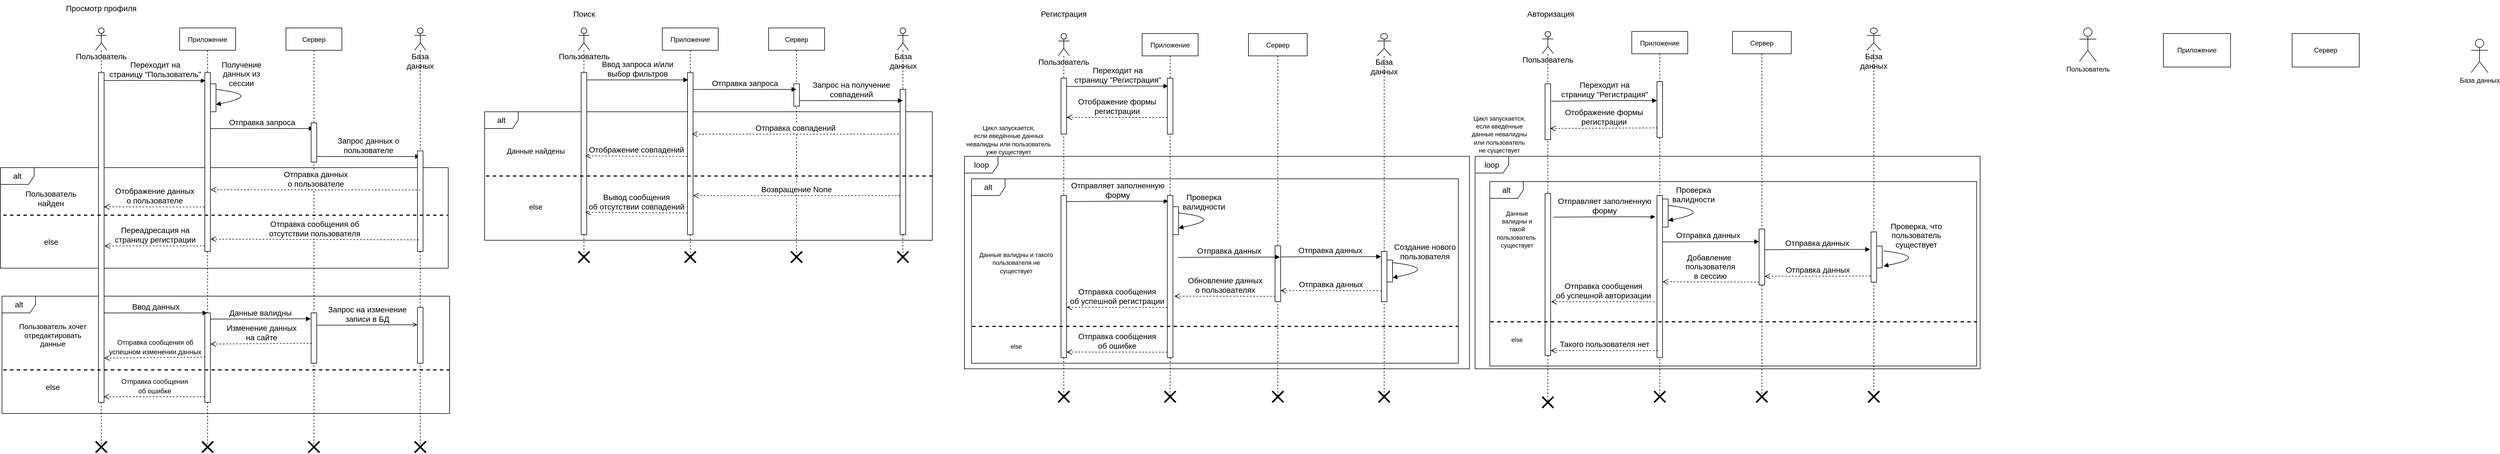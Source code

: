 <mxfile version="20.3.2" type="github" pages="2">
  <diagram id="kgpKYQtTHZ0yAKxKKP6v" name="Page-1">
    <mxGraphModel dx="1325" dy="701" grid="1" gridSize="10" guides="1" tooltips="1" connect="1" arrows="1" fold="1" page="1" pageScale="1" pageWidth="850" pageHeight="1100" math="0" shadow="0">
      <root>
        <mxCell id="0" />
        <mxCell id="1" parent="0" />
        <mxCell id="hZ0QgCodJRUeT8s8Wfv0-66" value="loop" style="shape=umlFrame;whiteSpace=wrap;html=1;fontSize=14;" parent="1" vertex="1">
          <mxGeometry x="1747.5" y="309.73" width="902.5" height="380.27" as="geometry" />
        </mxCell>
        <mxCell id="hZ0QgCodJRUeT8s8Wfv0-104" value="alt" style="shape=umlFrame;whiteSpace=wrap;html=1;fontSize=14;" parent="1" vertex="1">
          <mxGeometry x="1760" y="350" width="870" height="330" as="geometry" />
        </mxCell>
        <mxCell id="hZ0QgCodJRUeT8s8Wfv0-113" value="Приложение" style="shape=umlLifeline;perimeter=lifelinePerimeter;container=1;collapsible=0;recursiveResize=0;rounded=0;shadow=0;strokeWidth=1;" parent="1" vertex="1">
          <mxGeometry x="2065" y="90" width="100" height="650" as="geometry" />
        </mxCell>
        <mxCell id="hZ0QgCodJRUeT8s8Wfv0-117" value="" style="points=[];perimeter=orthogonalPerimeter;rounded=0;shadow=0;strokeWidth=1;" parent="hZ0QgCodJRUeT8s8Wfv0-113" vertex="1">
          <mxGeometry x="55" y="309.79" width="10" height="50.21" as="geometry" />
        </mxCell>
        <mxCell id="hZ0QgCodJRUeT8s8Wfv0-57" value="alt" style="shape=umlFrame;whiteSpace=wrap;html=1;fontSize=14;" parent="1" vertex="1">
          <mxGeometry x="890" y="230" width="800" height="230" as="geometry" />
        </mxCell>
        <mxCell id="hZ0QgCodJRUeT8s8Wfv0-14" value="alt" style="shape=umlFrame;whiteSpace=wrap;html=1;fontSize=14;" parent="1" vertex="1">
          <mxGeometry x="27.5" y="560" width="800" height="210" as="geometry" />
        </mxCell>
        <mxCell id="siiK5NIC4n_gWujEXP8Y-23" value="alt" style="shape=umlFrame;whiteSpace=wrap;html=1;fontSize=14;" parent="1" vertex="1">
          <mxGeometry x="25" y="330" width="800" height="180" as="geometry" />
        </mxCell>
        <mxCell id="3nuBFxr9cyL0pnOWT2aG-5" value="Приложение" style="shape=umlLifeline;perimeter=lifelinePerimeter;container=1;collapsible=0;recursiveResize=0;rounded=0;shadow=0;strokeWidth=1;" parent="1" vertex="1">
          <mxGeometry x="345" y="80" width="100" height="750" as="geometry" />
        </mxCell>
        <mxCell id="3nuBFxr9cyL0pnOWT2aG-6" value="" style="points=[];perimeter=orthogonalPerimeter;rounded=0;shadow=0;strokeWidth=1;" parent="3nuBFxr9cyL0pnOWT2aG-5" vertex="1">
          <mxGeometry x="45" y="80" width="10" height="320" as="geometry" />
        </mxCell>
        <mxCell id="siiK5NIC4n_gWujEXP8Y-14" value="" style="points=[];perimeter=orthogonalPerimeter;rounded=0;shadow=0;strokeWidth=1;" parent="3nuBFxr9cyL0pnOWT2aG-5" vertex="1">
          <mxGeometry x="55" y="100" width="10" height="50" as="geometry" />
        </mxCell>
        <mxCell id="siiK5NIC4n_gWujEXP8Y-15" value="Получение&lt;br&gt;данных из&lt;br&gt;сессии" style="html=1;verticalAlign=bottom;endArrow=block;fontSize=14;curved=1;entryX=0.988;entryY=0.741;entryDx=0;entryDy=0;entryPerimeter=0;" parent="3nuBFxr9cyL0pnOWT2aG-5" target="siiK5NIC4n_gWujEXP8Y-14" edge="1">
          <mxGeometry x="-0.481" y="5" width="80" relative="1" as="geometry">
            <mxPoint x="65" y="110" as="sourcePoint" />
            <mxPoint x="120" y="110" as="targetPoint" />
            <Array as="points">
              <mxPoint x="150" y="120" />
            </Array>
            <mxPoint as="offset" />
          </mxGeometry>
        </mxCell>
        <mxCell id="siiK5NIC4n_gWujEXP8Y-18" value="Отправка запроса" style="html=1;verticalAlign=bottom;endArrow=block;rounded=0;fontSize=14;entryX=0.5;entryY=0.063;entryDx=0;entryDy=0;entryPerimeter=0;exitX=1.035;exitY=0.063;exitDx=0;exitDy=0;exitPerimeter=0;" parent="3nuBFxr9cyL0pnOWT2aG-5" edge="1">
          <mxGeometry width="80" relative="1" as="geometry">
            <mxPoint x="55.0" y="180.08" as="sourcePoint" />
            <mxPoint x="239.65" y="180.08" as="targetPoint" />
            <Array as="points">
              <mxPoint x="149.65" y="180" />
            </Array>
          </mxGeometry>
        </mxCell>
        <mxCell id="siiK5NIC4n_gWujEXP8Y-32" value="Переадресация на&lt;br&gt;страницу регистрации" style="html=1;verticalAlign=bottom;endArrow=open;dashed=1;endSize=8;fontSize=14;curved=1;exitX=0.5;exitY=0.353;exitDx=0;exitDy=0;exitPerimeter=0;entryX=1.035;entryY=0.752;entryDx=0;entryDy=0;entryPerimeter=0;" parent="3nuBFxr9cyL0pnOWT2aG-5" edge="1">
          <mxGeometry relative="1" as="geometry">
            <mxPoint x="45" y="390.0" as="sourcePoint" />
            <mxPoint x="-134.18" y="390.23" as="targetPoint" />
          </mxGeometry>
        </mxCell>
        <mxCell id="hZ0QgCodJRUeT8s8Wfv0-4" value="" style="points=[];perimeter=orthogonalPerimeter;rounded=0;shadow=0;strokeWidth=1;" parent="3nuBFxr9cyL0pnOWT2aG-5" vertex="1">
          <mxGeometry x="45" y="510" width="10" height="160" as="geometry" />
        </mxCell>
        <mxCell id="hZ0QgCodJRUeT8s8Wfv0-129" value="&lt;font style=&quot;font-size: 12px;&quot;&gt;Отправка сообщения&lt;br&gt;об ошибке&lt;br&gt;&lt;/font&gt;" style="html=1;verticalAlign=bottom;endArrow=open;dashed=1;endSize=8;fontSize=14;curved=1;exitX=0.5;exitY=0.353;exitDx=0;exitDy=0;exitPerimeter=0;entryX=0.892;entryY=0.983;entryDx=0;entryDy=0;entryPerimeter=0;" parent="3nuBFxr9cyL0pnOWT2aG-5" target="siiK5NIC4n_gWujEXP8Y-13" edge="1">
          <mxGeometry relative="1" as="geometry">
            <mxPoint x="45.0" y="660" as="sourcePoint" />
            <mxPoint x="-136.08" y="661.59" as="targetPoint" />
          </mxGeometry>
        </mxCell>
        <mxCell id="siiK5NIC4n_gWujEXP8Y-1" value="&lt;font style=&quot;font-size: 14px;&quot;&gt;Просмотр профиля&lt;/font&gt;" style="text;html=1;strokeColor=none;fillColor=none;align=center;verticalAlign=middle;whiteSpace=wrap;rounded=0;" parent="1" vertex="1">
          <mxGeometry x="140" y="30" width="130" height="30" as="geometry" />
        </mxCell>
        <mxCell id="siiK5NIC4n_gWujEXP8Y-3" value="Сервер" style="shape=umlLifeline;perimeter=lifelinePerimeter;container=1;collapsible=0;recursiveResize=0;rounded=0;shadow=0;strokeWidth=1;" parent="1" vertex="1">
          <mxGeometry x="535" y="80" width="100" height="750" as="geometry" />
        </mxCell>
        <mxCell id="siiK5NIC4n_gWujEXP8Y-4" value="" style="points=[];perimeter=orthogonalPerimeter;rounded=0;shadow=0;strokeWidth=1;" parent="siiK5NIC4n_gWujEXP8Y-3" vertex="1">
          <mxGeometry x="45" y="170" width="10" height="70" as="geometry" />
        </mxCell>
        <mxCell id="siiK5NIC4n_gWujEXP8Y-20" value="Запрос данных о&lt;br&gt;пользователе" style="html=1;verticalAlign=bottom;endArrow=block;rounded=0;fontSize=14;entryX=0.5;entryY=0.063;entryDx=0;entryDy=0;entryPerimeter=0;exitX=1.035;exitY=0.063;exitDx=0;exitDy=0;exitPerimeter=0;" parent="siiK5NIC4n_gWujEXP8Y-3" edge="1">
          <mxGeometry width="80" relative="1" as="geometry">
            <mxPoint x="55" y="230.08" as="sourcePoint" />
            <mxPoint x="239.65" y="230.08" as="targetPoint" />
            <Array as="points">
              <mxPoint x="149.65" y="230" />
            </Array>
          </mxGeometry>
        </mxCell>
        <mxCell id="hZ0QgCodJRUeT8s8Wfv0-5" value="" style="points=[];perimeter=orthogonalPerimeter;rounded=0;shadow=0;strokeWidth=1;" parent="siiK5NIC4n_gWujEXP8Y-3" vertex="1">
          <mxGeometry x="45" y="510" width="10" height="90" as="geometry" />
        </mxCell>
        <mxCell id="hZ0QgCodJRUeT8s8Wfv0-10" value="Запрос на изменение&lt;br&gt;записи в БД" style="html=1;verticalAlign=bottom;endArrow=open;rounded=0;fontSize=14;entryX=-0.053;entryY=0.117;entryDx=0;entryDy=0;entryPerimeter=0;exitX=0.971;exitY=0.122;exitDx=0;exitDy=0;exitPerimeter=0;endFill=0;" parent="siiK5NIC4n_gWujEXP8Y-3" edge="1">
          <mxGeometry width="80" relative="1" as="geometry">
            <mxPoint x="55" y="531.96" as="sourcePoint" />
            <mxPoint x="234.76" y="531.06" as="targetPoint" />
            <Array as="points">
              <mxPoint x="139.94" y="531.68" />
            </Array>
          </mxGeometry>
        </mxCell>
        <mxCell id="siiK5NIC4n_gWujEXP8Y-10" value="Пользователь" style="shape=umlLifeline;participant=umlActor;perimeter=lifelinePerimeter;whiteSpace=wrap;html=1;container=1;collapsible=0;recursiveResize=0;verticalAlign=top;spacingTop=36;outlineConnect=0;fontSize=14;" parent="1" vertex="1">
          <mxGeometry x="195" y="80" width="20" height="750" as="geometry" />
        </mxCell>
        <mxCell id="siiK5NIC4n_gWujEXP8Y-13" value="" style="points=[];perimeter=orthogonalPerimeter;rounded=0;shadow=0;strokeWidth=1;" parent="siiK5NIC4n_gWujEXP8Y-10" vertex="1">
          <mxGeometry x="5" y="80" width="10" height="590" as="geometry" />
        </mxCell>
        <mxCell id="siiK5NIC4n_gWujEXP8Y-11" value="База данных&lt;br&gt;" style="shape=umlLifeline;participant=umlActor;perimeter=lifelinePerimeter;whiteSpace=wrap;html=1;container=1;collapsible=0;recursiveResize=0;verticalAlign=top;spacingTop=36;outlineConnect=0;fontSize=14;" parent="1" vertex="1">
          <mxGeometry x="765" y="80" width="20" height="750" as="geometry" />
        </mxCell>
        <mxCell id="siiK5NIC4n_gWujEXP8Y-19" value="" style="points=[];perimeter=orthogonalPerimeter;rounded=0;shadow=0;strokeWidth=1;" parent="siiK5NIC4n_gWujEXP8Y-11" vertex="1">
          <mxGeometry x="5" y="220" width="10" height="180" as="geometry" />
        </mxCell>
        <mxCell id="hZ0QgCodJRUeT8s8Wfv0-6" value="" style="points=[];perimeter=orthogonalPerimeter;rounded=0;shadow=0;strokeWidth=1;" parent="siiK5NIC4n_gWujEXP8Y-11" vertex="1">
          <mxGeometry x="5" y="500" width="10" height="100" as="geometry" />
        </mxCell>
        <mxCell id="hZ0QgCodJRUeT8s8Wfv0-19" value="" style="shape=umlDestroy;whiteSpace=wrap;html=1;strokeWidth=3;strokeColor=default;fontSize=14;" parent="siiK5NIC4n_gWujEXP8Y-11" vertex="1">
          <mxGeometry y="740" width="20" height="20" as="geometry" />
        </mxCell>
        <mxCell id="siiK5NIC4n_gWujEXP8Y-12" value="Переходит на&lt;br&gt;страницу &quot;Пользователь&quot;" style="html=1;verticalAlign=bottom;endArrow=block;rounded=0;fontSize=14;entryX=0.129;entryY=0.045;entryDx=0;entryDy=0;entryPerimeter=0;exitX=1.071;exitY=0.024;exitDx=0;exitDy=0;exitPerimeter=0;" parent="1" source="siiK5NIC4n_gWujEXP8Y-13" target="3nuBFxr9cyL0pnOWT2aG-6" edge="1">
          <mxGeometry width="80" relative="1" as="geometry">
            <mxPoint x="215" y="170" as="sourcePoint" />
            <mxPoint x="385" y="170" as="targetPoint" />
            <Array as="points">
              <mxPoint x="306" y="174" />
            </Array>
          </mxGeometry>
        </mxCell>
        <mxCell id="siiK5NIC4n_gWujEXP8Y-24" value="" style="line;strokeWidth=2;fillColor=none;align=left;verticalAlign=middle;spacingTop=-1;spacingLeft=3;spacingRight=3;rotatable=0;labelPosition=right;points=[];portConstraint=eastwest;strokeColor=inherit;fontSize=14;dashed=1;" parent="1" vertex="1">
          <mxGeometry x="30" y="411" width="795" height="8.31" as="geometry" />
        </mxCell>
        <mxCell id="siiK5NIC4n_gWujEXP8Y-27" value="&lt;font style=&quot;font-size: 14px;&quot;&gt;Пользователь&lt;br&gt;найден&lt;br&gt;&lt;/font&gt;" style="text;html=1;strokeColor=none;fillColor=none;align=center;verticalAlign=middle;whiteSpace=wrap;rounded=0;" parent="1" vertex="1">
          <mxGeometry x="50" y="370" width="130" height="30" as="geometry" />
        </mxCell>
        <mxCell id="siiK5NIC4n_gWujEXP8Y-29" value="Отправка данных&lt;br&gt;о пользователе" style="html=1;verticalAlign=bottom;endArrow=open;dashed=1;endSize=8;fontSize=14;curved=1;entryX=1.047;entryY=0.655;entryDx=0;entryDy=0;entryPerimeter=0;exitX=0.5;exitY=0.389;exitDx=0;exitDy=0;exitPerimeter=0;" parent="1" source="siiK5NIC4n_gWujEXP8Y-19" target="3nuBFxr9cyL0pnOWT2aG-6" edge="1">
          <mxGeometry relative="1" as="geometry">
            <mxPoint x="715" y="370" as="sourcePoint" />
            <mxPoint x="415" y="370" as="targetPoint" />
          </mxGeometry>
        </mxCell>
        <mxCell id="siiK5NIC4n_gWujEXP8Y-30" value="Отображение данных&lt;br&gt;о пользователе" style="html=1;verticalAlign=bottom;endArrow=open;dashed=1;endSize=8;fontSize=14;curved=1;exitX=0.5;exitY=0.353;exitDx=0;exitDy=0;exitPerimeter=0;entryX=0.959;entryY=0.407;entryDx=0;entryDy=0;entryPerimeter=0;" parent="1" target="siiK5NIC4n_gWujEXP8Y-13" edge="1">
          <mxGeometry relative="1" as="geometry">
            <mxPoint x="389.53" y="400.41" as="sourcePoint" />
            <mxPoint x="225" y="400" as="targetPoint" />
          </mxGeometry>
        </mxCell>
        <mxCell id="siiK5NIC4n_gWujEXP8Y-31" value="Отправка сообщения об&lt;br&gt;отсутствии пользователя" style="html=1;verticalAlign=bottom;endArrow=open;dashed=1;endSize=8;fontSize=14;curved=1;exitX=0.5;exitY=0.353;exitDx=0;exitDy=0;exitPerimeter=0;entryX=1.047;entryY=0.931;entryDx=0;entryDy=0;entryPerimeter=0;" parent="1" target="3nuBFxr9cyL0pnOWT2aG-6" edge="1">
          <mxGeometry relative="1" as="geometry">
            <mxPoint x="772.27" y="459.23" as="sourcePoint" />
            <mxPoint x="415" y="459" as="targetPoint" />
          </mxGeometry>
        </mxCell>
        <mxCell id="siiK5NIC4n_gWujEXP8Y-34" value="" style="line;strokeWidth=2;fillColor=none;align=left;verticalAlign=middle;spacingTop=-1;spacingLeft=3;spacingRight=3;rotatable=0;labelPosition=right;points=[];portConstraint=eastwest;strokeColor=inherit;fontSize=14;dashed=1;" parent="1" vertex="1">
          <mxGeometry x="30" y="687.86" width="800" height="8.39" as="geometry" />
        </mxCell>
        <mxCell id="siiK5NIC4n_gWujEXP8Y-35" value="&lt;font style=&quot;&quot;&gt;&lt;font style=&quot;font-size: 13px;&quot;&gt;Пользователь хочет отредактировать&lt;br&gt;данные&lt;/font&gt;&lt;br&gt;&lt;/font&gt;" style="text;html=1;strokeColor=none;fillColor=none;align=center;verticalAlign=middle;whiteSpace=wrap;rounded=0;" parent="1" vertex="1">
          <mxGeometry x="40" y="610.0" width="156.64" height="39.16" as="geometry" />
        </mxCell>
        <mxCell id="hZ0QgCodJRUeT8s8Wfv0-1" value="&lt;font style=&quot;font-size: 14px;&quot;&gt;else&lt;br&gt;&lt;/font&gt;" style="text;html=1;strokeColor=none;fillColor=none;align=center;verticalAlign=middle;whiteSpace=wrap;rounded=0;" parent="1" vertex="1">
          <mxGeometry x="65.82" y="710" width="105" height="26.25" as="geometry" />
        </mxCell>
        <mxCell id="hZ0QgCodJRUeT8s8Wfv0-2" value="&lt;font style=&quot;font-size: 14px;&quot;&gt;else&lt;br&gt;&lt;/font&gt;" style="text;html=1;strokeColor=none;fillColor=none;align=center;verticalAlign=middle;whiteSpace=wrap;rounded=0;" parent="1" vertex="1">
          <mxGeometry x="62.5" y="450" width="105" height="26.25" as="geometry" />
        </mxCell>
        <mxCell id="hZ0QgCodJRUeT8s8Wfv0-8" value="Ввод данных" style="html=1;verticalAlign=bottom;endArrow=block;rounded=0;fontSize=14;entryX=0.5;entryY=0.063;entryDx=0;entryDy=0;entryPerimeter=0;exitX=1.035;exitY=0.063;exitDx=0;exitDy=0;exitPerimeter=0;" parent="1" edge="1">
          <mxGeometry width="80" relative="1" as="geometry">
            <mxPoint x="210" y="590.08" as="sourcePoint" />
            <mxPoint x="394.65" y="590.08" as="targetPoint" />
            <Array as="points">
              <mxPoint x="304.65" y="590" />
            </Array>
          </mxGeometry>
        </mxCell>
        <mxCell id="hZ0QgCodJRUeT8s8Wfv0-9" value="Данные валидны" style="html=1;verticalAlign=bottom;endArrow=block;rounded=0;fontSize=14;entryX=-0.053;entryY=0.117;entryDx=0;entryDy=0;entryPerimeter=0;" parent="1" target="hZ0QgCodJRUeT8s8Wfv0-5" edge="1">
          <mxGeometry width="80" relative="1" as="geometry">
            <mxPoint x="400" y="601" as="sourcePoint" />
            <mxPoint x="574.65" y="601.76" as="targetPoint" />
            <Array as="points" />
          </mxGeometry>
        </mxCell>
        <mxCell id="hZ0QgCodJRUeT8s8Wfv0-12" value="&lt;font style=&quot;font-size: 12px;&quot;&gt;Отправка сообщения об &lt;br&gt;успешном изменении &lt;/font&gt;&lt;font style=&quot;font-size: 12px;&quot;&gt;данных&lt;/font&gt;" style="html=1;verticalAlign=bottom;endArrow=open;dashed=1;endSize=8;fontSize=14;curved=1;exitX=0.5;exitY=0.353;exitDx=0;exitDy=0;exitPerimeter=0;entryX=0.982;entryY=0.405;entryDx=0;entryDy=0;entryPerimeter=0;" parent="1" edge="1">
          <mxGeometry relative="1" as="geometry">
            <mxPoint x="391.08" y="669.21" as="sourcePoint" />
            <mxPoint x="210" y="670.8" as="targetPoint" />
          </mxGeometry>
        </mxCell>
        <mxCell id="hZ0QgCodJRUeT8s8Wfv0-13" value="&lt;font style=&quot;font-size: 14px;&quot;&gt;Изменение данных&lt;br&gt;на сайте&lt;/font&gt;" style="html=1;verticalAlign=bottom;endArrow=open;dashed=1;endSize=8;fontSize=14;curved=1;exitX=0.5;exitY=0.353;exitDx=0;exitDy=0;exitPerimeter=0;entryX=0.982;entryY=0.405;entryDx=0;entryDy=0;entryPerimeter=0;" parent="1" edge="1">
          <mxGeometry relative="1" as="geometry">
            <mxPoint x="581.08" y="644.21" as="sourcePoint" />
            <mxPoint x="400" y="645.8" as="targetPoint" />
          </mxGeometry>
        </mxCell>
        <mxCell id="hZ0QgCodJRUeT8s8Wfv0-15" value="" style="shape=umlDestroy;whiteSpace=wrap;html=1;strokeWidth=3;strokeColor=default;fontSize=14;" parent="1" vertex="1">
          <mxGeometry x="195" y="820" width="20" height="20" as="geometry" />
        </mxCell>
        <mxCell id="hZ0QgCodJRUeT8s8Wfv0-18" value="" style="shape=umlDestroy;whiteSpace=wrap;html=1;strokeWidth=3;strokeColor=default;fontSize=14;" parent="1" vertex="1">
          <mxGeometry x="575" y="820" width="20" height="20" as="geometry" />
        </mxCell>
        <mxCell id="hZ0QgCodJRUeT8s8Wfv0-21" value="Приложение" style="shape=umlLifeline;perimeter=lifelinePerimeter;container=1;collapsible=0;recursiveResize=0;rounded=0;shadow=0;strokeWidth=1;" parent="1" vertex="1">
          <mxGeometry x="1207.5" y="80" width="100" height="410" as="geometry" />
        </mxCell>
        <mxCell id="hZ0QgCodJRUeT8s8Wfv0-22" value="" style="points=[];perimeter=orthogonalPerimeter;rounded=0;shadow=0;strokeWidth=1;" parent="hZ0QgCodJRUeT8s8Wfv0-21" vertex="1">
          <mxGeometry x="45" y="80" width="10" height="290" as="geometry" />
        </mxCell>
        <mxCell id="hZ0QgCodJRUeT8s8Wfv0-28" value="" style="shape=umlDestroy;whiteSpace=wrap;html=1;strokeWidth=3;strokeColor=default;fontSize=14;" parent="hZ0QgCodJRUeT8s8Wfv0-21" vertex="1">
          <mxGeometry x="40" y="400" width="20" height="20" as="geometry" />
        </mxCell>
        <mxCell id="hZ0QgCodJRUeT8s8Wfv0-29" value="&lt;span style=&quot;font-size: 14px;&quot;&gt;Поиск&lt;/span&gt;" style="text;html=1;strokeColor=none;fillColor=none;align=center;verticalAlign=middle;whiteSpace=wrap;rounded=0;" parent="1" vertex="1">
          <mxGeometry x="1002.5" y="40" width="130" height="30" as="geometry" />
        </mxCell>
        <mxCell id="hZ0QgCodJRUeT8s8Wfv0-30" value="Сервер" style="shape=umlLifeline;perimeter=lifelinePerimeter;container=1;collapsible=0;recursiveResize=0;rounded=0;shadow=0;strokeWidth=1;" parent="1" vertex="1">
          <mxGeometry x="1397.5" y="80" width="100" height="410" as="geometry" />
        </mxCell>
        <mxCell id="hZ0QgCodJRUeT8s8Wfv0-31" value="" style="points=[];perimeter=orthogonalPerimeter;rounded=0;shadow=0;strokeWidth=1;" parent="hZ0QgCodJRUeT8s8Wfv0-30" vertex="1">
          <mxGeometry x="45" y="100" width="10" height="40" as="geometry" />
        </mxCell>
        <mxCell id="hZ0QgCodJRUeT8s8Wfv0-35" value="Пользователь" style="shape=umlLifeline;participant=umlActor;perimeter=lifelinePerimeter;whiteSpace=wrap;html=1;container=1;collapsible=0;recursiveResize=0;verticalAlign=top;spacingTop=36;outlineConnect=0;fontSize=14;" parent="1" vertex="1">
          <mxGeometry x="1057.5" y="80" width="20" height="410" as="geometry" />
        </mxCell>
        <mxCell id="hZ0QgCodJRUeT8s8Wfv0-36" value="" style="points=[];perimeter=orthogonalPerimeter;rounded=0;shadow=0;strokeWidth=1;" parent="hZ0QgCodJRUeT8s8Wfv0-35" vertex="1">
          <mxGeometry x="5" y="80" width="10" height="290" as="geometry" />
        </mxCell>
        <mxCell id="hZ0QgCodJRUeT8s8Wfv0-37" value="База данных&lt;br&gt;" style="shape=umlLifeline;participant=umlActor;perimeter=lifelinePerimeter;whiteSpace=wrap;html=1;container=1;collapsible=0;recursiveResize=0;verticalAlign=top;spacingTop=36;outlineConnect=0;fontSize=14;" parent="1" vertex="1">
          <mxGeometry x="1627.5" y="80" width="20" height="410" as="geometry" />
        </mxCell>
        <mxCell id="hZ0QgCodJRUeT8s8Wfv0-38" value="" style="points=[];perimeter=orthogonalPerimeter;rounded=0;shadow=0;strokeWidth=1;" parent="hZ0QgCodJRUeT8s8Wfv0-37" vertex="1">
          <mxGeometry x="5" y="110" width="10" height="260" as="geometry" />
        </mxCell>
        <mxCell id="hZ0QgCodJRUeT8s8Wfv0-40" value="Ввод запроса и/или&lt;br&gt;выбор фильтров" style="html=1;verticalAlign=bottom;endArrow=block;rounded=0;fontSize=14;entryX=0.129;entryY=0.045;entryDx=0;entryDy=0;entryPerimeter=0;" parent="1" target="hZ0QgCodJRUeT8s8Wfv0-22" edge="1">
          <mxGeometry width="80" relative="1" as="geometry">
            <mxPoint x="1073" y="173" as="sourcePoint" />
            <mxPoint x="1247.5" y="170" as="targetPoint" />
            <Array as="points" />
          </mxGeometry>
        </mxCell>
        <mxCell id="hZ0QgCodJRUeT8s8Wfv0-54" value="" style="shape=umlDestroy;whiteSpace=wrap;html=1;strokeWidth=3;strokeColor=default;fontSize=14;" parent="1" vertex="1">
          <mxGeometry x="1057.5" y="480" width="20" height="20" as="geometry" />
        </mxCell>
        <mxCell id="hZ0QgCodJRUeT8s8Wfv0-25" value="Отправка запроса" style="html=1;verticalAlign=bottom;endArrow=block;rounded=0;fontSize=14;entryX=0.5;entryY=0.063;entryDx=0;entryDy=0;entryPerimeter=0;exitX=1.035;exitY=0.063;exitDx=0;exitDy=0;exitPerimeter=0;" parent="1" edge="1">
          <mxGeometry width="80" relative="1" as="geometry">
            <mxPoint x="1262.5" y="190.08" as="sourcePoint" />
            <mxPoint x="1447.15" y="190.08" as="targetPoint" />
            <Array as="points">
              <mxPoint x="1357.15" y="190" />
            </Array>
          </mxGeometry>
        </mxCell>
        <mxCell id="hZ0QgCodJRUeT8s8Wfv0-32" value="Запрос на получение&lt;br&gt;совпадений" style="html=1;verticalAlign=bottom;endArrow=block;rounded=0;fontSize=14;entryX=0.5;entryY=0.063;entryDx=0;entryDy=0;entryPerimeter=0;exitX=1.035;exitY=0.063;exitDx=0;exitDy=0;exitPerimeter=0;" parent="1" edge="1">
          <mxGeometry width="80" relative="1" as="geometry">
            <mxPoint x="1452.5" y="210.08" as="sourcePoint" />
            <mxPoint x="1637.15" y="210.08" as="targetPoint" />
            <Array as="points">
              <mxPoint x="1547.15" y="210" />
            </Array>
          </mxGeometry>
        </mxCell>
        <mxCell id="hZ0QgCodJRUeT8s8Wfv0-58" value="" style="line;strokeWidth=2;fillColor=none;align=left;verticalAlign=middle;spacingTop=-1;spacingLeft=3;spacingRight=3;rotatable=0;labelPosition=right;points=[];portConstraint=eastwest;strokeColor=inherit;fontSize=14;dashed=1;" parent="1" vertex="1">
          <mxGeometry x="892.5" y="340.8" width="800" height="8.39" as="geometry" />
        </mxCell>
        <mxCell id="hZ0QgCodJRUeT8s8Wfv0-59" value="&lt;font style=&quot;&quot;&gt;&lt;span style=&quot;font-size: 13px;&quot;&gt;Данные найдены&lt;/span&gt;&lt;br&gt;&lt;/font&gt;" style="text;html=1;strokeColor=none;fillColor=none;align=center;verticalAlign=middle;whiteSpace=wrap;rounded=0;" parent="1" vertex="1">
          <mxGeometry x="902.5" y="280.0" width="156.64" height="39.16" as="geometry" />
        </mxCell>
        <mxCell id="hZ0QgCodJRUeT8s8Wfv0-60" value="&lt;font style=&quot;&quot;&gt;&lt;span style=&quot;font-size: 13px;&quot;&gt;else&lt;/span&gt;&lt;br&gt;&lt;/font&gt;" style="text;html=1;strokeColor=none;fillColor=none;align=center;verticalAlign=middle;whiteSpace=wrap;rounded=0;" parent="1" vertex="1">
          <mxGeometry x="902.5" y="380.15" width="156.64" height="39.16" as="geometry" />
        </mxCell>
        <mxCell id="hZ0QgCodJRUeT8s8Wfv0-61" value="Отправка совпадений" style="html=1;verticalAlign=bottom;endArrow=open;dashed=1;endSize=8;fontSize=14;curved=1;exitX=0.925;exitY=0.174;exitDx=0;exitDy=0;exitPerimeter=0;entryX=0.463;entryY=0.174;entryDx=0;entryDy=0;entryPerimeter=0;" parent="1" source="hZ0QgCodJRUeT8s8Wfv0-57" target="hZ0QgCodJRUeT8s8Wfv0-57" edge="1">
          <mxGeometry relative="1" as="geometry">
            <mxPoint x="1610" y="270" as="sourcePoint" />
            <mxPoint x="1450" y="270" as="targetPoint" />
          </mxGeometry>
        </mxCell>
        <mxCell id="hZ0QgCodJRUeT8s8Wfv0-62" value="Отображение совпадений" style="html=1;verticalAlign=bottom;endArrow=open;dashed=1;endSize=8;fontSize=14;curved=1;exitX=0.925;exitY=0.174;exitDx=0;exitDy=0;exitPerimeter=0;entryX=0.225;entryY=0.343;entryDx=0;entryDy=0;entryPerimeter=0;" parent="1" target="hZ0QgCodJRUeT8s8Wfv0-57" edge="1">
          <mxGeometry relative="1" as="geometry">
            <mxPoint x="1252.3" y="310" as="sourcePoint" />
            <mxPoint x="1090" y="309" as="targetPoint" />
          </mxGeometry>
        </mxCell>
        <mxCell id="hZ0QgCodJRUeT8s8Wfv0-63" value="Возвращение None" style="html=1;verticalAlign=bottom;endArrow=open;dashed=1;endSize=8;fontSize=14;curved=1;exitX=0.925;exitY=0.174;exitDx=0;exitDy=0;exitPerimeter=0;entryX=0.463;entryY=0.174;entryDx=0;entryDy=0;entryPerimeter=0;" parent="1" edge="1">
          <mxGeometry relative="1" as="geometry">
            <mxPoint x="1632.3" y="380.15" as="sourcePoint" />
            <mxPoint x="1262.7" y="380.15" as="targetPoint" />
          </mxGeometry>
        </mxCell>
        <mxCell id="hZ0QgCodJRUeT8s8Wfv0-64" value="Вывод сообщения&lt;br&gt;об отсутствии совпадений" style="html=1;verticalAlign=bottom;endArrow=open;dashed=1;endSize=8;fontSize=14;curved=1;exitX=0.925;exitY=0.174;exitDx=0;exitDy=0;exitPerimeter=0;entryX=0.225;entryY=0.783;entryDx=0;entryDy=0;entryPerimeter=0;" parent="1" target="hZ0QgCodJRUeT8s8Wfv0-57" edge="1">
          <mxGeometry relative="1" as="geometry">
            <mxPoint x="1252.3" y="411.0" as="sourcePoint" />
            <mxPoint x="1080" y="410" as="targetPoint" />
          </mxGeometry>
        </mxCell>
        <mxCell id="hZ0QgCodJRUeT8s8Wfv0-56" value="" style="shape=umlDestroy;whiteSpace=wrap;html=1;strokeWidth=3;strokeColor=default;fontSize=14;" parent="1" vertex="1">
          <mxGeometry x="1627.5" y="480" width="20" height="20" as="geometry" />
        </mxCell>
        <mxCell id="hZ0QgCodJRUeT8s8Wfv0-55" value="" style="shape=umlDestroy;whiteSpace=wrap;html=1;strokeWidth=3;strokeColor=default;fontSize=14;" parent="1" vertex="1">
          <mxGeometry x="1437.5" y="480" width="20" height="20" as="geometry" />
        </mxCell>
        <mxCell id="hZ0QgCodJRUeT8s8Wfv0-75" value="&lt;font style=&quot;font-size: 14px;&quot;&gt;Регистрация&lt;/font&gt;" style="text;html=1;strokeColor=none;fillColor=none;align=center;verticalAlign=middle;whiteSpace=wrap;rounded=0;" parent="1" vertex="1">
          <mxGeometry x="1860" y="40" width="130" height="30" as="geometry" />
        </mxCell>
        <mxCell id="hZ0QgCodJRUeT8s8Wfv0-76" value="Сервер" style="shape=umlLifeline;perimeter=lifelinePerimeter;container=0;collapsible=0;recursiveResize=0;rounded=0;shadow=0;strokeWidth=1;" parent="1" vertex="1">
          <mxGeometry x="2255" y="90" width="105" height="650" as="geometry" />
        </mxCell>
        <mxCell id="hZ0QgCodJRUeT8s8Wfv0-81" value="Пользователь" style="shape=umlLifeline;participant=umlActor;perimeter=lifelinePerimeter;whiteSpace=wrap;html=1;container=1;collapsible=0;recursiveResize=0;verticalAlign=top;spacingTop=36;outlineConnect=0;fontSize=14;" parent="1" vertex="1">
          <mxGeometry x="1915" y="90" width="20" height="650" as="geometry" />
        </mxCell>
        <mxCell id="hZ0QgCodJRUeT8s8Wfv0-82" value="" style="points=[];perimeter=orthogonalPerimeter;rounded=0;shadow=0;strokeWidth=1;" parent="hZ0QgCodJRUeT8s8Wfv0-81" vertex="1">
          <mxGeometry x="5" y="80" width="10" height="100" as="geometry" />
        </mxCell>
        <mxCell id="hZ0QgCodJRUeT8s8Wfv0-107" value="" style="points=[];perimeter=orthogonalPerimeter;rounded=0;shadow=0;strokeWidth=1;" parent="hZ0QgCodJRUeT8s8Wfv0-81" vertex="1">
          <mxGeometry x="5" y="290" width="10" height="290" as="geometry" />
        </mxCell>
        <mxCell id="hZ0QgCodJRUeT8s8Wfv0-83" value="База данных&lt;br&gt;" style="shape=umlLifeline;participant=umlActor;perimeter=lifelinePerimeter;whiteSpace=wrap;html=1;container=1;collapsible=0;recursiveResize=0;verticalAlign=top;spacingTop=36;outlineConnect=0;fontSize=14;" parent="1" vertex="1">
          <mxGeometry x="2485" y="90" width="25" height="650" as="geometry" />
        </mxCell>
        <mxCell id="hZ0QgCodJRUeT8s8Wfv0-121" value="" style="points=[];perimeter=orthogonalPerimeter;rounded=0;shadow=0;strokeWidth=1;" parent="hZ0QgCodJRUeT8s8Wfv0-83" vertex="1">
          <mxGeometry x="7.5" y="390" width="10" height="90" as="geometry" />
        </mxCell>
        <mxCell id="hZ0QgCodJRUeT8s8Wfv0-86" value="Переходит на&lt;br&gt;страницу &quot;Регистрация&quot;" style="html=1;verticalAlign=bottom;endArrow=block;rounded=0;fontSize=14;entryX=0.171;entryY=0.141;entryDx=0;entryDy=0;entryPerimeter=0;exitX=0.962;exitY=0.147;exitDx=0;exitDy=0;exitPerimeter=0;" parent="1" source="hZ0QgCodJRUeT8s8Wfv0-82" target="hZ0QgCodJRUeT8s8Wfv0-68" edge="1">
          <mxGeometry width="80" relative="1" as="geometry">
            <mxPoint x="1930" y="186" as="sourcePoint" />
            <mxPoint x="2105" y="180" as="targetPoint" />
            <Array as="points">
              <mxPoint x="2026" y="184" />
            </Array>
          </mxGeometry>
        </mxCell>
        <mxCell id="hZ0QgCodJRUeT8s8Wfv0-100" value="" style="shape=umlDestroy;whiteSpace=wrap;html=1;strokeWidth=3;strokeColor=default;fontSize=14;" parent="1" vertex="1">
          <mxGeometry x="1915" y="730" width="20" height="20" as="geometry" />
        </mxCell>
        <mxCell id="hZ0QgCodJRUeT8s8Wfv0-101" value="" style="shape=umlDestroy;whiteSpace=wrap;html=1;strokeWidth=3;strokeColor=default;fontSize=14;" parent="1" vertex="1">
          <mxGeometry x="2297.5" y="730" width="20" height="20" as="geometry" />
        </mxCell>
        <mxCell id="hZ0QgCodJRUeT8s8Wfv0-106" value="&lt;font style=&quot;font-size: 11px;&quot;&gt;&lt;span style=&quot;&quot;&gt;Цикл запускается,&lt;br&gt;&lt;/span&gt;&lt;font style=&quot;font-size: 11px;&quot;&gt;если введённые данных невалидны или пользователь уже существует&lt;/font&gt;&lt;br&gt;&lt;/font&gt;" style="text;html=1;strokeColor=none;fillColor=none;align=center;verticalAlign=middle;whiteSpace=wrap;rounded=0;" parent="1" vertex="1">
          <mxGeometry x="1747.5" y="260.0" width="156.64" height="39.16" as="geometry" />
        </mxCell>
        <mxCell id="hZ0QgCodJRUeT8s8Wfv0-109" value="&lt;font style=&quot;font-size: 11px;&quot;&gt;Данные валидны и такого пользователя не существует&lt;br&gt;&lt;/font&gt;" style="text;html=1;strokeColor=none;fillColor=none;align=center;verticalAlign=middle;whiteSpace=wrap;rounded=0;" parent="1" vertex="1">
          <mxGeometry x="1769.57" y="480.29" width="140" height="39.16" as="geometry" />
        </mxCell>
        <mxCell id="hZ0QgCodJRUeT8s8Wfv0-110" value="&lt;font style=&quot;font-size: 11px;&quot;&gt;else&lt;br&gt;&lt;/font&gt;" style="text;html=1;strokeColor=none;fillColor=none;align=center;verticalAlign=middle;whiteSpace=wrap;rounded=0;" parent="1" vertex="1">
          <mxGeometry x="1769.57" y="630" width="140" height="39.16" as="geometry" />
        </mxCell>
        <mxCell id="hZ0QgCodJRUeT8s8Wfv0-112" value="Отправляет заполненную&lt;br&gt;форму" style="html=1;verticalAlign=bottom;endArrow=block;rounded=0;fontSize=14;entryX=0.171;entryY=0.141;entryDx=0;entryDy=0;entryPerimeter=0;exitX=0.962;exitY=0.147;exitDx=0;exitDy=0;exitPerimeter=0;" parent="1" edge="1">
          <mxGeometry width="80" relative="1" as="geometry">
            <mxPoint x="1930.0" y="390.7" as="sourcePoint" />
            <mxPoint x="2112.09" y="390.1" as="targetPoint" />
            <Array as="points">
              <mxPoint x="2026.38" y="390" />
            </Array>
          </mxGeometry>
        </mxCell>
        <mxCell id="hZ0QgCodJRUeT8s8Wfv0-68" value="" style="points=[];perimeter=orthogonalPerimeter;rounded=0;shadow=0;strokeWidth=1;" parent="1" vertex="1">
          <mxGeometry x="2110" y="170" width="10" height="100" as="geometry" />
        </mxCell>
        <mxCell id="hZ0QgCodJRUeT8s8Wfv0-74" value="" style="shape=umlDestroy;whiteSpace=wrap;html=1;strokeWidth=3;strokeColor=default;fontSize=14;" parent="1" vertex="1">
          <mxGeometry x="2105" y="730" width="20" height="20" as="geometry" />
        </mxCell>
        <mxCell id="hZ0QgCodJRUeT8s8Wfv0-103" value="Отображение формы&lt;br&gt;регистрации" style="html=1;verticalAlign=bottom;endArrow=open;dashed=1;endSize=8;fontSize=14;curved=1;exitX=0.5;exitY=0.353;exitDx=0;exitDy=0;exitPerimeter=0;entryX=0.959;entryY=0.407;entryDx=0;entryDy=0;entryPerimeter=0;" parent="1" edge="1">
          <mxGeometry relative="1" as="geometry">
            <mxPoint x="2110.0" y="240.28" as="sourcePoint" />
            <mxPoint x="1930.06" y="240.0" as="targetPoint" />
          </mxGeometry>
        </mxCell>
        <mxCell id="hZ0QgCodJRUeT8s8Wfv0-111" value="" style="points=[];perimeter=orthogonalPerimeter;rounded=0;shadow=0;strokeWidth=1;" parent="1" vertex="1">
          <mxGeometry x="2110" y="380" width="10" height="290" as="geometry" />
        </mxCell>
        <mxCell id="hZ0QgCodJRUeT8s8Wfv0-118" value="Проверка&lt;br&gt;валидности" style="html=1;verticalAlign=bottom;endArrow=block;fontSize=14;curved=1;entryX=0.988;entryY=0.741;entryDx=0;entryDy=0;entryPerimeter=0;" parent="1" edge="1">
          <mxGeometry x="-0.481" y="5" width="80" relative="1" as="geometry">
            <mxPoint x="2130.12" y="411" as="sourcePoint" />
            <mxPoint x="2130" y="438.05" as="targetPoint" />
            <Array as="points">
              <mxPoint x="2215.12" y="421" />
            </Array>
            <mxPoint as="offset" />
          </mxGeometry>
        </mxCell>
        <mxCell id="hZ0QgCodJRUeT8s8Wfv0-123" value="Отправка данных" style="html=1;verticalAlign=bottom;endArrow=block;rounded=0;fontSize=14;entryX=0.171;entryY=0.141;entryDx=0;entryDy=0;entryPerimeter=0;exitX=0.962;exitY=0.147;exitDx=0;exitDy=0;exitPerimeter=0;" parent="1" edge="1">
          <mxGeometry width="80" relative="1" as="geometry">
            <mxPoint x="2310.0" y="489.87" as="sourcePoint" />
            <mxPoint x="2492.09" y="489.27" as="targetPoint" />
            <Array as="points">
              <mxPoint x="2406.38" y="489.17" />
            </Array>
          </mxGeometry>
        </mxCell>
        <mxCell id="hZ0QgCodJRUeT8s8Wfv0-122" value="" style="points=[];perimeter=orthogonalPerimeter;rounded=0;shadow=0;strokeWidth=1;" parent="1" vertex="1">
          <mxGeometry x="2502.5" y="495.42" width="10" height="39.16" as="geometry" />
        </mxCell>
        <mxCell id="hZ0QgCodJRUeT8s8Wfv0-124" value="Создание нового&lt;br&gt;пользователя" style="html=1;verticalAlign=bottom;endArrow=block;fontSize=14;curved=1;entryX=0.988;entryY=0.741;entryDx=0;entryDy=0;entryPerimeter=0;" parent="1" edge="1">
          <mxGeometry x="-0.339" y="7" width="80" relative="1" as="geometry">
            <mxPoint x="2512.62" y="500" as="sourcePoint" />
            <mxPoint x="2512.5" y="527.05" as="targetPoint" />
            <Array as="points">
              <mxPoint x="2597.62" y="510" />
            </Array>
            <mxPoint as="offset" />
          </mxGeometry>
        </mxCell>
        <mxCell id="hZ0QgCodJRUeT8s8Wfv0-119" value="" style="points=[];perimeter=orthogonalPerimeter;rounded=0;shadow=0;strokeWidth=1;" parent="1" vertex="1">
          <mxGeometry x="2302.5" y="470" width="10" height="100" as="geometry" />
        </mxCell>
        <mxCell id="hZ0QgCodJRUeT8s8Wfv0-120" value="Отправка данных" style="html=1;verticalAlign=bottom;endArrow=block;rounded=0;fontSize=14;entryX=0.171;entryY=0.141;entryDx=0;entryDy=0;entryPerimeter=0;exitX=0.962;exitY=0.147;exitDx=0;exitDy=0;exitPerimeter=0;" parent="1" edge="1">
          <mxGeometry width="80" relative="1" as="geometry">
            <mxPoint x="2985.41" y="463.16" as="sourcePoint" />
            <mxPoint x="3167.5" y="462.56" as="targetPoint" />
            <Array as="points">
              <mxPoint x="3081.79" y="462.46" />
            </Array>
          </mxGeometry>
        </mxCell>
        <mxCell id="hZ0QgCodJRUeT8s8Wfv0-108" value="" style="line;strokeWidth=2;fillColor=none;align=left;verticalAlign=middle;spacingTop=-1;spacingLeft=3;spacingRight=3;rotatable=0;labelPosition=right;points=[];portConstraint=eastwest;strokeColor=inherit;fontSize=14;dashed=1;" parent="1" vertex="1">
          <mxGeometry x="1761.25" y="610" width="868.75" height="8.18" as="geometry" />
        </mxCell>
        <mxCell id="hZ0QgCodJRUeT8s8Wfv0-125" value="Отправка данных" style="html=1;verticalAlign=bottom;endArrow=open;dashed=1;endSize=8;fontSize=14;curved=1;exitX=0.5;exitY=0.353;exitDx=0;exitDy=0;exitPerimeter=0;entryX=0.959;entryY=0.407;entryDx=0;entryDy=0;entryPerimeter=0;" parent="1" edge="1">
          <mxGeometry relative="1" as="geometry">
            <mxPoint x="2492.44" y="550.28" as="sourcePoint" />
            <mxPoint x="2312.5" y="550" as="targetPoint" />
          </mxGeometry>
        </mxCell>
        <mxCell id="hZ0QgCodJRUeT8s8Wfv0-126" value="Обновление данных&lt;br&gt;о пользователях" style="html=1;verticalAlign=bottom;endArrow=open;dashed=1;endSize=8;fontSize=14;curved=1;exitX=0.5;exitY=0.353;exitDx=0;exitDy=0;exitPerimeter=0;entryX=0.959;entryY=0.407;entryDx=0;entryDy=0;entryPerimeter=0;" parent="1" edge="1">
          <mxGeometry relative="1" as="geometry">
            <mxPoint x="2302.5" y="560.28" as="sourcePoint" />
            <mxPoint x="2122.56" y="560" as="targetPoint" />
          </mxGeometry>
        </mxCell>
        <mxCell id="hZ0QgCodJRUeT8s8Wfv0-127" value="Отправка сообщения&lt;br&gt;об успешной регистрации" style="html=1;verticalAlign=bottom;endArrow=open;dashed=1;endSize=8;fontSize=14;curved=1;exitX=0.5;exitY=0.353;exitDx=0;exitDy=0;exitPerimeter=0;entryX=0.959;entryY=0.407;entryDx=0;entryDy=0;entryPerimeter=0;" parent="1" edge="1">
          <mxGeometry relative="1" as="geometry">
            <mxPoint x="2110.0" y="580.28" as="sourcePoint" />
            <mxPoint x="1930.06" y="580" as="targetPoint" />
          </mxGeometry>
        </mxCell>
        <mxCell id="hZ0QgCodJRUeT8s8Wfv0-128" value="Отправка сообщения&lt;br&gt;об ошибке" style="html=1;verticalAlign=bottom;endArrow=open;dashed=1;endSize=8;fontSize=14;curved=1;exitX=0.5;exitY=0.353;exitDx=0;exitDy=0;exitPerimeter=0;entryX=0.959;entryY=0.407;entryDx=0;entryDy=0;entryPerimeter=0;" parent="1" edge="1">
          <mxGeometry relative="1" as="geometry">
            <mxPoint x="2110.0" y="660.28" as="sourcePoint" />
            <mxPoint x="1930.06" y="660" as="targetPoint" />
          </mxGeometry>
        </mxCell>
        <mxCell id="hZ0QgCodJRUeT8s8Wfv0-102" value="" style="shape=umlDestroy;whiteSpace=wrap;html=1;strokeWidth=3;strokeColor=default;fontSize=14;" parent="1" vertex="1">
          <mxGeometry x="2487.5" y="730" width="20" height="20" as="geometry" />
        </mxCell>
        <mxCell id="hZ0QgCodJRUeT8s8Wfv0-16" value="" style="shape=umlDestroy;whiteSpace=wrap;html=1;strokeWidth=3;strokeColor=default;fontSize=14;" parent="1" vertex="1">
          <mxGeometry x="385" y="820" width="20" height="20" as="geometry" />
        </mxCell>
        <mxCell id="J3RSZppwOKaHxiaYx-vF-1" value="&lt;span style=&quot;font-size: 14px;&quot;&gt;Авторизация&lt;/span&gt;" style="text;html=1;strokeColor=none;fillColor=none;align=center;verticalAlign=middle;whiteSpace=wrap;rounded=0;" vertex="1" parent="1">
          <mxGeometry x="2730" y="40" width="130" height="30" as="geometry" />
        </mxCell>
        <mxCell id="J3RSZppwOKaHxiaYx-vF-2" value="Пользователь" style="shape=umlLifeline;participant=umlActor;perimeter=lifelinePerimeter;whiteSpace=wrap;html=1;container=1;collapsible=0;recursiveResize=0;verticalAlign=top;spacingTop=36;outlineConnect=0;fontSize=14;" vertex="1" parent="1">
          <mxGeometry x="2780" y="86.25" width="20" height="663.75" as="geometry" />
        </mxCell>
        <mxCell id="J3RSZppwOKaHxiaYx-vF-3" value="" style="points=[];perimeter=orthogonalPerimeter;rounded=0;shadow=0;strokeWidth=1;" vertex="1" parent="J3RSZppwOKaHxiaYx-vF-2">
          <mxGeometry x="5" y="93.75" width="10" height="100" as="geometry" />
        </mxCell>
        <mxCell id="J3RSZppwOKaHxiaYx-vF-4" value="" style="points=[];perimeter=orthogonalPerimeter;rounded=0;shadow=0;strokeWidth=1;" vertex="1" parent="J3RSZppwOKaHxiaYx-vF-2">
          <mxGeometry x="5" y="290" width="10" height="290" as="geometry" />
        </mxCell>
        <mxCell id="J3RSZppwOKaHxiaYx-vF-18" value="" style="shape=umlDestroy;whiteSpace=wrap;html=1;strokeWidth=3;strokeColor=default;fontSize=14;" vertex="1" parent="J3RSZppwOKaHxiaYx-vF-2">
          <mxGeometry y="653.75" width="20" height="20" as="geometry" />
        </mxCell>
        <mxCell id="J3RSZppwOKaHxiaYx-vF-5" value="Приложение" style="shape=umlLifeline;perimeter=lifelinePerimeter;container=1;collapsible=0;recursiveResize=0;rounded=0;shadow=0;strokeWidth=1;" vertex="1" parent="1">
          <mxGeometry x="2940" y="86.25" width="100" height="650" as="geometry" />
        </mxCell>
        <mxCell id="J3RSZppwOKaHxiaYx-vF-6" value="" style="points=[];perimeter=orthogonalPerimeter;rounded=0;shadow=0;strokeWidth=1;" vertex="1" parent="J3RSZppwOKaHxiaYx-vF-5">
          <mxGeometry x="55" y="299.89" width="10" height="50.21" as="geometry" />
        </mxCell>
        <mxCell id="J3RSZppwOKaHxiaYx-vF-10" value="" style="points=[];perimeter=orthogonalPerimeter;rounded=0;shadow=0;strokeWidth=1;" vertex="1" parent="J3RSZppwOKaHxiaYx-vF-5">
          <mxGeometry x="45" y="89.84" width="10" height="100" as="geometry" />
        </mxCell>
        <mxCell id="J3RSZppwOKaHxiaYx-vF-11" value="Переходит на&lt;br&gt;страницу &quot;Регистрация&quot;" style="html=1;verticalAlign=bottom;endArrow=block;rounded=0;fontSize=14;entryX=0.171;entryY=0.141;entryDx=0;entryDy=0;entryPerimeter=0;exitX=1.128;exitY=0.313;exitDx=0;exitDy=0;exitPerimeter=0;" edge="1" parent="J3RSZppwOKaHxiaYx-vF-5" source="J3RSZppwOKaHxiaYx-vF-3">
          <mxGeometry width="80" relative="1" as="geometry">
            <mxPoint x="-137" y="123.75" as="sourcePoint" />
            <mxPoint x="45.0" y="123.85" as="targetPoint" />
            <Array as="points">
              <mxPoint x="-40.71" y="123.75" />
            </Array>
          </mxGeometry>
        </mxCell>
        <mxCell id="J3RSZppwOKaHxiaYx-vF-30" value="" style="points=[];perimeter=orthogonalPerimeter;rounded=0;shadow=0;strokeWidth=1;" vertex="1" parent="J3RSZppwOKaHxiaYx-vF-5">
          <mxGeometry x="45" y="293.75" width="10" height="290" as="geometry" />
        </mxCell>
        <mxCell id="J3RSZppwOKaHxiaYx-vF-33" value="Проверка&lt;br&gt;валидности" style="html=1;verticalAlign=bottom;endArrow=block;fontSize=14;curved=1;entryX=0.988;entryY=0.741;entryDx=0;entryDy=0;entryPerimeter=0;" edge="1" parent="J3RSZppwOKaHxiaYx-vF-5">
          <mxGeometry x="-0.481" y="5" width="80" relative="1" as="geometry">
            <mxPoint x="65.12" y="311.47" as="sourcePoint" />
            <mxPoint x="65" y="338.52" as="targetPoint" />
            <Array as="points">
              <mxPoint x="150.12" y="321.47" />
            </Array>
            <mxPoint as="offset" />
          </mxGeometry>
        </mxCell>
        <mxCell id="J3RSZppwOKaHxiaYx-vF-7" value="Сервер" style="shape=umlLifeline;perimeter=lifelinePerimeter;container=0;collapsible=0;recursiveResize=0;rounded=0;shadow=0;strokeWidth=1;" vertex="1" parent="1">
          <mxGeometry x="3120" y="86.25" width="105" height="650" as="geometry" />
        </mxCell>
        <mxCell id="J3RSZppwOKaHxiaYx-vF-8" value="База данных&lt;br&gt;" style="shape=umlLifeline;participant=umlActor;perimeter=lifelinePerimeter;whiteSpace=wrap;html=1;container=1;collapsible=0;recursiveResize=0;verticalAlign=top;spacingTop=36;outlineConnect=0;fontSize=14;" vertex="1" parent="1">
          <mxGeometry x="3360" y="80" width="25" height="650" as="geometry" />
        </mxCell>
        <mxCell id="J3RSZppwOKaHxiaYx-vF-9" value="" style="points=[];perimeter=orthogonalPerimeter;rounded=0;shadow=0;strokeWidth=1;" vertex="1" parent="J3RSZppwOKaHxiaYx-vF-8">
          <mxGeometry x="7.5" y="365" width="10" height="90" as="geometry" />
        </mxCell>
        <mxCell id="J3RSZppwOKaHxiaYx-vF-40" value="" style="points=[];perimeter=orthogonalPerimeter;rounded=0;shadow=0;strokeWidth=1;" vertex="1" parent="J3RSZppwOKaHxiaYx-vF-8">
          <mxGeometry x="17.5" y="390.42" width="10" height="39.16" as="geometry" />
        </mxCell>
        <mxCell id="J3RSZppwOKaHxiaYx-vF-12" value="Отображение формы&lt;br&gt;регистрации" style="html=1;verticalAlign=bottom;endArrow=open;dashed=1;endSize=8;fontSize=14;curved=1;exitX=0.079;exitY=0.828;exitDx=0;exitDy=0;exitPerimeter=0;entryX=0.921;entryY=0.799;entryDx=0;entryDy=0;entryPerimeter=0;" edge="1" parent="1" source="J3RSZppwOKaHxiaYx-vF-10" target="J3RSZppwOKaHxiaYx-vF-3">
          <mxGeometry relative="1" as="geometry">
            <mxPoint x="2979.94" y="260.28" as="sourcePoint" />
            <mxPoint x="2800" y="260" as="targetPoint" />
          </mxGeometry>
        </mxCell>
        <mxCell id="J3RSZppwOKaHxiaYx-vF-15" value="&lt;font style=&quot;font-size: 11px;&quot;&gt;Данные валидны и такой пользователь&amp;nbsp; существует&lt;br&gt;&lt;/font&gt;" style="text;html=1;strokeColor=none;fillColor=none;align=center;verticalAlign=middle;whiteSpace=wrap;rounded=0;" vertex="1" parent="1">
          <mxGeometry x="2700" y="400" width="70" height="79.16" as="geometry" />
        </mxCell>
        <mxCell id="J3RSZppwOKaHxiaYx-vF-16" value="&lt;font style=&quot;font-size: 11px;&quot;&gt;else&lt;br&gt;&lt;/font&gt;" style="text;html=1;strokeColor=none;fillColor=none;align=center;verticalAlign=middle;whiteSpace=wrap;rounded=0;" vertex="1" parent="1">
          <mxGeometry x="2700" y="618.18" width="70" height="39.16" as="geometry" />
        </mxCell>
        <mxCell id="J3RSZppwOKaHxiaYx-vF-17" value="" style="line;strokeWidth=2;fillColor=none;align=left;verticalAlign=middle;spacingTop=-1;spacingLeft=3;spacingRight=3;rotatable=0;labelPosition=right;points=[];portConstraint=eastwest;strokeColor=inherit;fontSize=14;dashed=1;" vertex="1" parent="1">
          <mxGeometry x="2687.5" y="601.82" width="868.75" height="8.18" as="geometry" />
        </mxCell>
        <mxCell id="J3RSZppwOKaHxiaYx-vF-19" value="" style="shape=umlDestroy;whiteSpace=wrap;html=1;strokeWidth=3;strokeColor=default;fontSize=14;" vertex="1" parent="1">
          <mxGeometry x="2980" y="730" width="20" height="20" as="geometry" />
        </mxCell>
        <mxCell id="J3RSZppwOKaHxiaYx-vF-20" value="" style="shape=umlDestroy;whiteSpace=wrap;html=1;strokeWidth=3;strokeColor=default;fontSize=14;" vertex="1" parent="1">
          <mxGeometry x="3162.5" y="730" width="20" height="20" as="geometry" />
        </mxCell>
        <mxCell id="J3RSZppwOKaHxiaYx-vF-23" value="" style="shape=umlDestroy;whiteSpace=wrap;html=1;strokeWidth=3;strokeColor=default;fontSize=14;" vertex="1" parent="1">
          <mxGeometry x="3362.5" y="730" width="20" height="20" as="geometry" />
        </mxCell>
        <mxCell id="J3RSZppwOKaHxiaYx-vF-24" value="&lt;font style=&quot;font-size: 11px;&quot;&gt;&lt;span style=&quot;&quot;&gt;Цикл запускается,&lt;br&gt;&lt;/span&gt;&lt;font style=&quot;font-size: 11px;&quot;&gt;если введённые данные невалидны или пользователь не существует&lt;/font&gt;&lt;br&gt;&lt;/font&gt;" style="text;html=1;strokeColor=none;fillColor=none;align=center;verticalAlign=middle;whiteSpace=wrap;rounded=0;" vertex="1" parent="1">
          <mxGeometry x="2650" y="250" width="106.64" height="39.16" as="geometry" />
        </mxCell>
        <mxCell id="J3RSZppwOKaHxiaYx-vF-31" value="Отправляет заполненную&lt;br&gt;форму" style="html=1;verticalAlign=bottom;endArrow=block;rounded=0;fontSize=14;entryX=0.171;entryY=0.141;entryDx=0;entryDy=0;entryPerimeter=0;exitX=0.962;exitY=0.147;exitDx=0;exitDy=0;exitPerimeter=0;" edge="1" parent="1">
          <mxGeometry width="80" relative="1" as="geometry">
            <mxPoint x="2800.0" y="418.68" as="sourcePoint" />
            <mxPoint x="2982.09" y="418.08" as="targetPoint" />
            <Array as="points">
              <mxPoint x="2896.38" y="417.98" />
            </Array>
          </mxGeometry>
        </mxCell>
        <mxCell id="J3RSZppwOKaHxiaYx-vF-32" value="" style="points=[];perimeter=orthogonalPerimeter;rounded=0;shadow=0;strokeWidth=1;" vertex="1" parent="1">
          <mxGeometry x="3167.5" y="440" width="10" height="100" as="geometry" />
        </mxCell>
        <mxCell id="J3RSZppwOKaHxiaYx-vF-36" value="Отправка данных" style="html=1;verticalAlign=bottom;endArrow=block;rounded=0;fontSize=14;entryX=0.171;entryY=0.141;entryDx=0;entryDy=0;entryPerimeter=0;exitX=0.962;exitY=0.147;exitDx=0;exitDy=0;exitPerimeter=0;" edge="1" parent="1">
          <mxGeometry width="80" relative="1" as="geometry">
            <mxPoint x="2129.16" y="490.7" as="sourcePoint" />
            <mxPoint x="2311.25" y="490.1" as="targetPoint" />
            <Array as="points">
              <mxPoint x="2225.54" y="490" />
            </Array>
          </mxGeometry>
        </mxCell>
        <mxCell id="J3RSZppwOKaHxiaYx-vF-37" value="Отправка данных" style="html=1;verticalAlign=bottom;endArrow=block;rounded=0;fontSize=14;exitX=0.962;exitY=0.147;exitDx=0;exitDy=0;exitPerimeter=0;entryX=-0.164;entryY=0.349;entryDx=0;entryDy=0;entryPerimeter=0;" edge="1" parent="1" target="J3RSZppwOKaHxiaYx-vF-9">
          <mxGeometry width="80" relative="1" as="geometry">
            <mxPoint x="3177.5" y="476.95" as="sourcePoint" />
            <mxPoint x="3360" y="476" as="targetPoint" />
            <Array as="points">
              <mxPoint x="3273.88" y="476.25" />
            </Array>
          </mxGeometry>
        </mxCell>
        <mxCell id="J3RSZppwOKaHxiaYx-vF-39" value="Проверка, что&lt;br&gt;пользователь&lt;br&gt;существует" style="html=1;verticalAlign=bottom;endArrow=block;fontSize=14;curved=1;entryX=0.988;entryY=0.741;entryDx=0;entryDy=0;entryPerimeter=0;" edge="1" parent="1">
          <mxGeometry x="-0.339" y="7" width="80" relative="1" as="geometry">
            <mxPoint x="3390.12" y="479.16" as="sourcePoint" />
            <mxPoint x="3390" y="506.21" as="targetPoint" />
            <Array as="points">
              <mxPoint x="3475.12" y="489.16" />
            </Array>
            <mxPoint as="offset" />
          </mxGeometry>
        </mxCell>
        <mxCell id="J3RSZppwOKaHxiaYx-vF-44" value="Отправка данных" style="html=1;verticalAlign=bottom;endArrow=open;dashed=1;endSize=8;fontSize=14;curved=1;exitX=-0.061;exitY=0.878;exitDx=0;exitDy=0;exitPerimeter=0;entryX=0.959;entryY=0.407;entryDx=0;entryDy=0;entryPerimeter=0;" edge="1" parent="1" source="J3RSZppwOKaHxiaYx-vF-9">
          <mxGeometry relative="1" as="geometry">
            <mxPoint x="3357.44" y="524.61" as="sourcePoint" />
            <mxPoint x="3177.5" y="524.33" as="targetPoint" />
          </mxGeometry>
        </mxCell>
        <mxCell id="J3RSZppwOKaHxiaYx-vF-45" value="Добавление&amp;nbsp;&lt;br&gt;пользователя&lt;br&gt;в сессию" style="html=1;verticalAlign=bottom;endArrow=open;dashed=1;endSize=8;fontSize=14;curved=1;exitX=0.5;exitY=0.353;exitDx=0;exitDy=0;exitPerimeter=0;entryX=1.011;entryY=0.532;entryDx=0;entryDy=0;entryPerimeter=0;" edge="1" parent="1" target="J3RSZppwOKaHxiaYx-vF-30">
          <mxGeometry x="0.015" relative="1" as="geometry">
            <mxPoint x="3167.5" y="534.86" as="sourcePoint" />
            <mxPoint x="3000" y="535" as="targetPoint" />
            <mxPoint as="offset" />
          </mxGeometry>
        </mxCell>
        <mxCell id="J3RSZppwOKaHxiaYx-vF-46" value="Отправка сообщения&lt;br&gt;об успешной авторизации" style="html=1;verticalAlign=bottom;endArrow=open;dashed=1;endSize=8;fontSize=14;curved=1;entryX=0.959;entryY=0.407;entryDx=0;entryDy=0;entryPerimeter=0;" edge="1" parent="1">
          <mxGeometry relative="1" as="geometry">
            <mxPoint x="2981" y="570" as="sourcePoint" />
            <mxPoint x="2796.0" y="570" as="targetPoint" />
          </mxGeometry>
        </mxCell>
        <mxCell id="J3RSZppwOKaHxiaYx-vF-47" value="Такого пользователя нет" style="html=1;verticalAlign=bottom;endArrow=open;dashed=1;endSize=8;fontSize=14;curved=1;exitX=0.183;exitY=0.957;exitDx=0;exitDy=0;exitPerimeter=0;entryX=0.959;entryY=0.407;entryDx=0;entryDy=0;entryPerimeter=0;" edge="1" parent="1" source="J3RSZppwOKaHxiaYx-vF-30">
          <mxGeometry relative="1" as="geometry">
            <mxPoint x="2974.94" y="657.62" as="sourcePoint" />
            <mxPoint x="2795.0" y="657.34" as="targetPoint" />
          </mxGeometry>
        </mxCell>
        <mxCell id="J3RSZppwOKaHxiaYx-vF-48" value="loop" style="shape=umlFrame;whiteSpace=wrap;html=1;fontSize=14;" vertex="1" parent="1">
          <mxGeometry x="2660" y="309.73" width="902.5" height="380.27" as="geometry" />
        </mxCell>
        <mxCell id="J3RSZppwOKaHxiaYx-vF-49" value="alt" style="shape=umlFrame;whiteSpace=wrap;html=1;fontSize=14;" vertex="1" parent="1">
          <mxGeometry x="2686.25" y="355" width="870" height="330" as="geometry" />
        </mxCell>
        <mxCell id="J3RSZppwOKaHxiaYx-vF-50" value="Пользователь" style="shape=umlActor;verticalLabelPosition=bottom;verticalAlign=top;html=1;outlineConnect=0;" vertex="1" parent="1">
          <mxGeometry x="3740" y="80" width="30" height="60" as="geometry" />
        </mxCell>
        <mxCell id="J3RSZppwOKaHxiaYx-vF-58" value="Приложение" style="rounded=0;whiteSpace=wrap;html=1;" vertex="1" parent="1">
          <mxGeometry x="3890" y="90" width="120" height="60" as="geometry" />
        </mxCell>
        <mxCell id="J3RSZppwOKaHxiaYx-vF-59" value="Сервер" style="rounded=0;whiteSpace=wrap;html=1;" vertex="1" parent="1">
          <mxGeometry x="4120" y="90" width="120" height="60" as="geometry" />
        </mxCell>
        <mxCell id="J3RSZppwOKaHxiaYx-vF-60" value="База данных" style="shape=umlActor;verticalLabelPosition=bottom;verticalAlign=top;html=1;outlineConnect=0;" vertex="1" parent="1">
          <mxGeometry x="4440" y="100" width="30" height="60" as="geometry" />
        </mxCell>
      </root>
    </mxGraphModel>
  </diagram>
  <diagram id="y62zx2Tg65eDy6knqHS5" name="Страница 2">
    <mxGraphModel dx="1038" dy="583" grid="1" gridSize="10" guides="1" tooltips="1" connect="1" arrows="1" fold="1" page="1" pageScale="1" pageWidth="827" pageHeight="1169" math="0" shadow="0">
      <root>
        <mxCell id="0" />
        <mxCell id="1" parent="0" />
      </root>
    </mxGraphModel>
  </diagram>
</mxfile>
